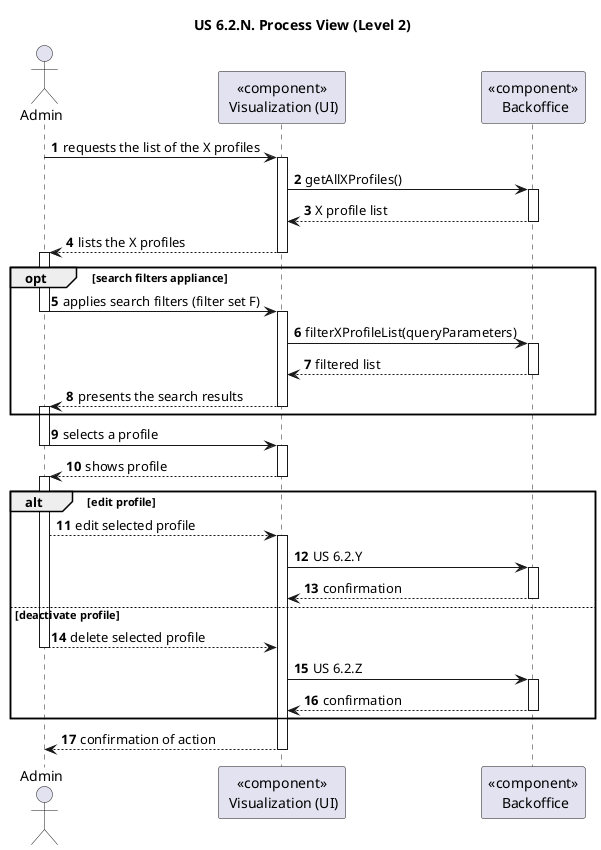 @startuml
'https://plantuml.com/sequence-diagram

title "US 6.2.N. Process View (Level 2)"

autonumber

actor Admin as ADM
participant "<<component>>\n Visualization (UI)" as UI
participant "<<component>>\n Backoffice" as BACK


ADM -> UI : requests the list of the X profiles
activate UI

UI -> BACK : getAllXProfiles()
activate BACK

BACK --> UI : X profile list
deactivate BACK

UI --> ADM : lists the X profiles
deactivate UI
activate ADM

deactivate ADM

    opt search filters appliance

        ADM -> UI : applies search filters (filter set F)
        deactivate ADM
        activate UI

            UI -> BACK : filterXProfileList(queryParameters)
            activate BACK

            BACK --> UI : filtered list
            deactivate BACK

        UI --> ADM : presents the search results
        deactivate UI
        activate ADM
    end opt

ADM -> UI : selects a profile
deactivate ADM
activate UI

UI --> ADM : shows profile
deactivate UI
activate ADM

    alt edit profile
        ADM --> UI : edit selected profile
        activate UI
'updateProfile(updatedStaffProfileData)
        UI -> BACK : US 6.2.Y
        activate BACK

        BACK --> UI : confirmation
        deactivate BACK


    else deactivate profile

        ADM --> UI : delete selected profile
        deactivate ADM
'deactivateAccount(staffProfile)
        UI -> BACK : US 6.2.Z
        activate BACK

        BACK --> UI : confirmation
        deactivate BACK

    end alt

UI --> ADM : confirmation of action
deactivate UI

@enduml